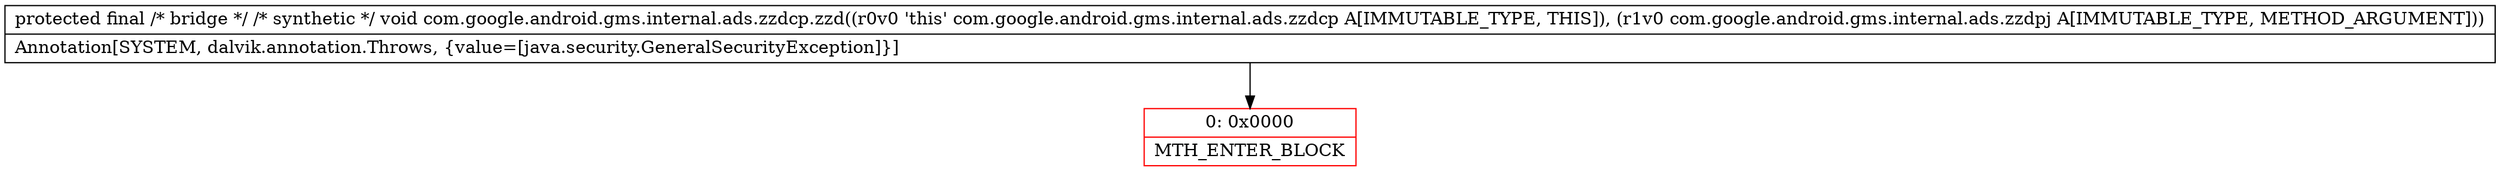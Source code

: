 digraph "CFG forcom.google.android.gms.internal.ads.zzdcp.zzd(Lcom\/google\/android\/gms\/internal\/ads\/zzdpj;)V" {
subgraph cluster_Region_2065271367 {
label = "R(0)";
node [shape=record,color=blue];
}
Node_0 [shape=record,color=red,label="{0\:\ 0x0000|MTH_ENTER_BLOCK\l}"];
MethodNode[shape=record,label="{protected final \/* bridge *\/ \/* synthetic *\/ void com.google.android.gms.internal.ads.zzdcp.zzd((r0v0 'this' com.google.android.gms.internal.ads.zzdcp A[IMMUTABLE_TYPE, THIS]), (r1v0 com.google.android.gms.internal.ads.zzdpj A[IMMUTABLE_TYPE, METHOD_ARGUMENT]))  | Annotation[SYSTEM, dalvik.annotation.Throws, \{value=[java.security.GeneralSecurityException]\}]\l}"];
MethodNode -> Node_0;
}

